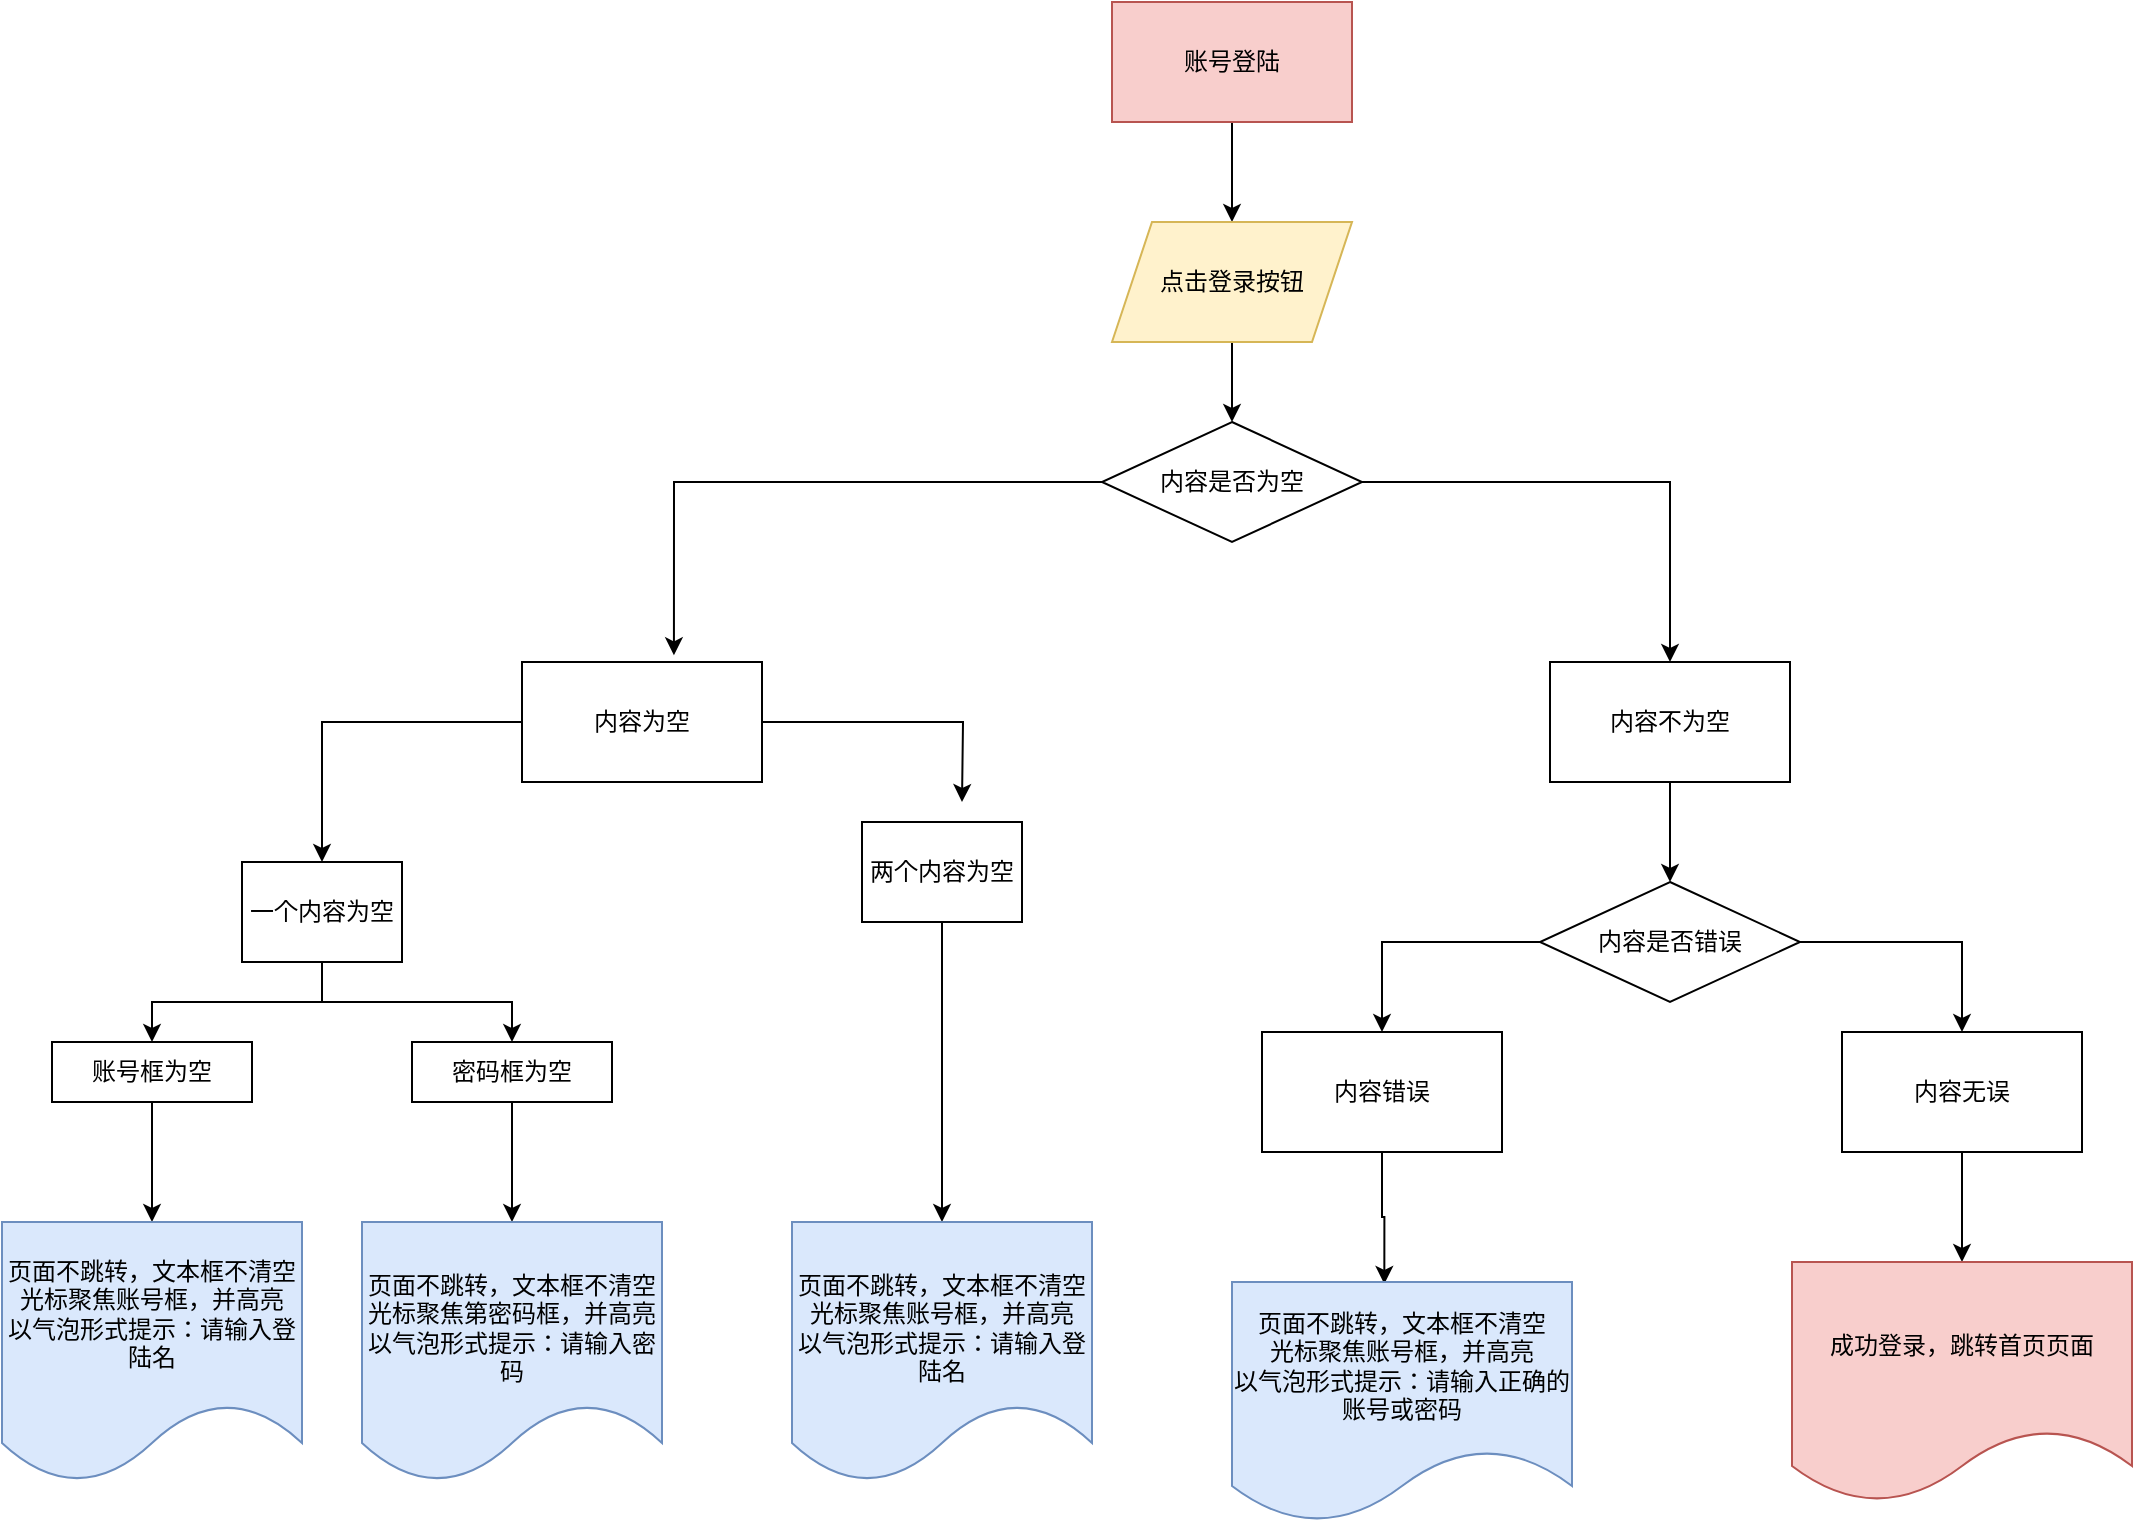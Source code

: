 <mxfile version="14.4.4" type="github">
  <diagram id="C5RBs43oDa-KdzZeNtuy" name="Page-1">
    <mxGraphModel dx="1944" dy="721" grid="1" gridSize="10" guides="1" tooltips="1" connect="1" arrows="1" fold="1" page="1" pageScale="1" pageWidth="827" pageHeight="1169" math="0" shadow="0">
      <root>
        <mxCell id="WIyWlLk6GJQsqaUBKTNV-0" />
        <mxCell id="WIyWlLk6GJQsqaUBKTNV-1" parent="WIyWlLk6GJQsqaUBKTNV-0" />
        <mxCell id="8oX7TRZI3J1zvrFNZ57--19" style="edgeStyle=orthogonalEdgeStyle;rounded=0;orthogonalLoop=1;jettySize=auto;html=1;entryX=0.5;entryY=0;entryDx=0;entryDy=0;exitX=0;exitY=0.5;exitDx=0;exitDy=0;" parent="WIyWlLk6GJQsqaUBKTNV-1" source="8oX7TRZI3J1zvrFNZ57--0" edge="1" target="8oX7TRZI3J1zvrFNZ57--12">
          <mxGeometry relative="1" as="geometry">
            <mxPoint x="-130" y="440" as="targetPoint" />
          </mxGeometry>
        </mxCell>
        <mxCell id="8oX7TRZI3J1zvrFNZ57--20" style="edgeStyle=orthogonalEdgeStyle;rounded=0;orthogonalLoop=1;jettySize=auto;html=1;" parent="WIyWlLk6GJQsqaUBKTNV-1" source="8oX7TRZI3J1zvrFNZ57--0" edge="1">
          <mxGeometry relative="1" as="geometry">
            <mxPoint x="60" y="440" as="targetPoint" />
          </mxGeometry>
        </mxCell>
        <mxCell id="8oX7TRZI3J1zvrFNZ57--0" value="内容为空" style="rounded=0;whiteSpace=wrap;html=1;" parent="WIyWlLk6GJQsqaUBKTNV-1" vertex="1">
          <mxGeometry x="-160" y="370" width="120" height="60" as="geometry" />
        </mxCell>
        <mxCell id="htvz0uurH4C2szxNAQS4-12" style="edgeStyle=orthogonalEdgeStyle;rounded=0;orthogonalLoop=1;jettySize=auto;html=1;entryX=0.448;entryY=0.008;entryDx=0;entryDy=0;entryPerimeter=0;" edge="1" parent="WIyWlLk6GJQsqaUBKTNV-1" source="8oX7TRZI3J1zvrFNZ57--1" target="8oX7TRZI3J1zvrFNZ57--38">
          <mxGeometry relative="1" as="geometry" />
        </mxCell>
        <mxCell id="8oX7TRZI3J1zvrFNZ57--1" value="内容错误" style="rounded=0;whiteSpace=wrap;html=1;" parent="WIyWlLk6GJQsqaUBKTNV-1" vertex="1">
          <mxGeometry x="210" y="555" width="120" height="60" as="geometry" />
        </mxCell>
        <mxCell id="htvz0uurH4C2szxNAQS4-9" style="edgeStyle=orthogonalEdgeStyle;rounded=0;orthogonalLoop=1;jettySize=auto;html=1;entryX=0.5;entryY=0;entryDx=0;entryDy=0;" edge="1" parent="WIyWlLk6GJQsqaUBKTNV-1" source="8oX7TRZI3J1zvrFNZ57--2" target="8oX7TRZI3J1zvrFNZ57--3">
          <mxGeometry relative="1" as="geometry" />
        </mxCell>
        <mxCell id="8oX7TRZI3J1zvrFNZ57--2" value="账号登陆" style="rounded=0;whiteSpace=wrap;html=1;fillColor=#f8cecc;strokeColor=#b85450;" parent="WIyWlLk6GJQsqaUBKTNV-1" vertex="1">
          <mxGeometry x="135" y="40" width="120" height="60" as="geometry" />
        </mxCell>
        <mxCell id="htvz0uurH4C2szxNAQS4-10" style="edgeStyle=orthogonalEdgeStyle;rounded=0;orthogonalLoop=1;jettySize=auto;html=1;entryX=0.5;entryY=0;entryDx=0;entryDy=0;" edge="1" parent="WIyWlLk6GJQsqaUBKTNV-1" source="8oX7TRZI3J1zvrFNZ57--3" target="8oX7TRZI3J1zvrFNZ57--4">
          <mxGeometry relative="1" as="geometry" />
        </mxCell>
        <mxCell id="8oX7TRZI3J1zvrFNZ57--3" value="点击登录按钮" style="shape=parallelogram;perimeter=parallelogramPerimeter;whiteSpace=wrap;html=1;fixedSize=1;fillColor=#fff2cc;strokeColor=#d6b656;" parent="WIyWlLk6GJQsqaUBKTNV-1" vertex="1">
          <mxGeometry x="135" y="150" width="120" height="60" as="geometry" />
        </mxCell>
        <mxCell id="8oX7TRZI3J1zvrFNZ57--26" style="edgeStyle=orthogonalEdgeStyle;rounded=0;orthogonalLoop=1;jettySize=auto;html=1;exitX=0;exitY=0.5;exitDx=0;exitDy=0;entryX=0.633;entryY=-0.056;entryDx=0;entryDy=0;entryPerimeter=0;" parent="WIyWlLk6GJQsqaUBKTNV-1" source="8oX7TRZI3J1zvrFNZ57--4" target="8oX7TRZI3J1zvrFNZ57--0" edge="1">
          <mxGeometry relative="1" as="geometry" />
        </mxCell>
        <mxCell id="8oX7TRZI3J1zvrFNZ57--27" style="edgeStyle=orthogonalEdgeStyle;rounded=0;orthogonalLoop=1;jettySize=auto;html=1;entryX=0.5;entryY=0;entryDx=0;entryDy=0;" parent="WIyWlLk6GJQsqaUBKTNV-1" source="8oX7TRZI3J1zvrFNZ57--4" target="8oX7TRZI3J1zvrFNZ57--7" edge="1">
          <mxGeometry relative="1" as="geometry" />
        </mxCell>
        <mxCell id="8oX7TRZI3J1zvrFNZ57--4" value="内容是否为空" style="rhombus;whiteSpace=wrap;html=1;" parent="WIyWlLk6GJQsqaUBKTNV-1" vertex="1">
          <mxGeometry x="130" y="250" width="130" height="60" as="geometry" />
        </mxCell>
        <mxCell id="8oX7TRZI3J1zvrFNZ57--29" style="edgeStyle=orthogonalEdgeStyle;rounded=0;orthogonalLoop=1;jettySize=auto;html=1;entryX=0.5;entryY=0;entryDx=0;entryDy=0;" parent="WIyWlLk6GJQsqaUBKTNV-1" source="8oX7TRZI3J1zvrFNZ57--5" target="8oX7TRZI3J1zvrFNZ57--1" edge="1">
          <mxGeometry relative="1" as="geometry" />
        </mxCell>
        <mxCell id="8oX7TRZI3J1zvrFNZ57--30" style="edgeStyle=orthogonalEdgeStyle;rounded=0;orthogonalLoop=1;jettySize=auto;html=1;entryX=0.5;entryY=0;entryDx=0;entryDy=0;" parent="WIyWlLk6GJQsqaUBKTNV-1" source="8oX7TRZI3J1zvrFNZ57--5" target="8oX7TRZI3J1zvrFNZ57--6" edge="1">
          <mxGeometry relative="1" as="geometry" />
        </mxCell>
        <mxCell id="8oX7TRZI3J1zvrFNZ57--5" value="内容是否错误" style="rhombus;whiteSpace=wrap;html=1;" parent="WIyWlLk6GJQsqaUBKTNV-1" vertex="1">
          <mxGeometry x="349" y="480" width="130" height="60" as="geometry" />
        </mxCell>
        <mxCell id="htvz0uurH4C2szxNAQS4-13" style="edgeStyle=orthogonalEdgeStyle;rounded=0;orthogonalLoop=1;jettySize=auto;html=1;entryX=0.5;entryY=0;entryDx=0;entryDy=0;" edge="1" parent="WIyWlLk6GJQsqaUBKTNV-1" source="8oX7TRZI3J1zvrFNZ57--6" target="htvz0uurH4C2szxNAQS4-8">
          <mxGeometry relative="1" as="geometry" />
        </mxCell>
        <mxCell id="8oX7TRZI3J1zvrFNZ57--6" value="内容无误" style="rounded=0;whiteSpace=wrap;html=1;" parent="WIyWlLk6GJQsqaUBKTNV-1" vertex="1">
          <mxGeometry x="500" y="555" width="120" height="60" as="geometry" />
        </mxCell>
        <mxCell id="8oX7TRZI3J1zvrFNZ57--28" style="edgeStyle=orthogonalEdgeStyle;rounded=0;orthogonalLoop=1;jettySize=auto;html=1;exitX=0.5;exitY=1;exitDx=0;exitDy=0;entryX=0.5;entryY=0;entryDx=0;entryDy=0;" parent="WIyWlLk6GJQsqaUBKTNV-1" source="8oX7TRZI3J1zvrFNZ57--7" target="8oX7TRZI3J1zvrFNZ57--5" edge="1">
          <mxGeometry relative="1" as="geometry" />
        </mxCell>
        <mxCell id="8oX7TRZI3J1zvrFNZ57--7" value="内容不为空" style="rounded=0;whiteSpace=wrap;html=1;" parent="WIyWlLk6GJQsqaUBKTNV-1" vertex="1">
          <mxGeometry x="354" y="370" width="120" height="60" as="geometry" />
        </mxCell>
        <mxCell id="8oX7TRZI3J1zvrFNZ57--21" style="edgeStyle=orthogonalEdgeStyle;rounded=0;orthogonalLoop=1;jettySize=auto;html=1;entryX=0.5;entryY=0;entryDx=0;entryDy=0;" parent="WIyWlLk6GJQsqaUBKTNV-1" source="8oX7TRZI3J1zvrFNZ57--12" target="8oX7TRZI3J1zvrFNZ57--14" edge="1">
          <mxGeometry relative="1" as="geometry" />
        </mxCell>
        <mxCell id="8oX7TRZI3J1zvrFNZ57--22" style="edgeStyle=orthogonalEdgeStyle;rounded=0;orthogonalLoop=1;jettySize=auto;html=1;entryX=0.5;entryY=0;entryDx=0;entryDy=0;exitX=0.5;exitY=1;exitDx=0;exitDy=0;" parent="WIyWlLk6GJQsqaUBKTNV-1" source="8oX7TRZI3J1zvrFNZ57--12" target="8oX7TRZI3J1zvrFNZ57--15" edge="1">
          <mxGeometry relative="1" as="geometry" />
        </mxCell>
        <mxCell id="8oX7TRZI3J1zvrFNZ57--12" value="一个内容为空" style="rounded=0;whiteSpace=wrap;html=1;" parent="WIyWlLk6GJQsqaUBKTNV-1" vertex="1">
          <mxGeometry x="-300" y="470" width="80" height="50" as="geometry" />
        </mxCell>
        <mxCell id="8oX7TRZI3J1zvrFNZ57--25" style="edgeStyle=orthogonalEdgeStyle;rounded=0;orthogonalLoop=1;jettySize=auto;html=1;" parent="WIyWlLk6GJQsqaUBKTNV-1" source="8oX7TRZI3J1zvrFNZ57--13" target="8oX7TRZI3J1zvrFNZ57--18" edge="1">
          <mxGeometry relative="1" as="geometry" />
        </mxCell>
        <mxCell id="8oX7TRZI3J1zvrFNZ57--13" value="两个内容为空" style="rounded=0;whiteSpace=wrap;html=1;" parent="WIyWlLk6GJQsqaUBKTNV-1" vertex="1">
          <mxGeometry x="10" y="450" width="80" height="50" as="geometry" />
        </mxCell>
        <mxCell id="8oX7TRZI3J1zvrFNZ57--23" style="edgeStyle=orthogonalEdgeStyle;rounded=0;orthogonalLoop=1;jettySize=auto;html=1;entryX=0.5;entryY=0;entryDx=0;entryDy=0;" parent="WIyWlLk6GJQsqaUBKTNV-1" source="8oX7TRZI3J1zvrFNZ57--14" target="8oX7TRZI3J1zvrFNZ57--16" edge="1">
          <mxGeometry relative="1" as="geometry" />
        </mxCell>
        <mxCell id="8oX7TRZI3J1zvrFNZ57--14" value="账号框为空" style="rounded=0;whiteSpace=wrap;html=1;" parent="WIyWlLk6GJQsqaUBKTNV-1" vertex="1">
          <mxGeometry x="-395" y="560" width="100" height="30" as="geometry" />
        </mxCell>
        <mxCell id="8oX7TRZI3J1zvrFNZ57--24" style="edgeStyle=orthogonalEdgeStyle;rounded=0;orthogonalLoop=1;jettySize=auto;html=1;entryX=0.5;entryY=0;entryDx=0;entryDy=0;" parent="WIyWlLk6GJQsqaUBKTNV-1" source="8oX7TRZI3J1zvrFNZ57--15" target="8oX7TRZI3J1zvrFNZ57--17" edge="1">
          <mxGeometry relative="1" as="geometry" />
        </mxCell>
        <mxCell id="8oX7TRZI3J1zvrFNZ57--15" value="密码框为空" style="rounded=0;whiteSpace=wrap;html=1;" parent="WIyWlLk6GJQsqaUBKTNV-1" vertex="1">
          <mxGeometry x="-215" y="560" width="100" height="30" as="geometry" />
        </mxCell>
        <mxCell id="8oX7TRZI3J1zvrFNZ57--16" value="页面不跳转，文本框不清空&lt;span&gt;&lt;br&gt;光标聚焦账号框，并高亮&lt;/span&gt;&lt;br&gt;&lt;span&gt;以气泡形式提示：请输入登陆名&lt;/span&gt;" style="shape=document;whiteSpace=wrap;html=1;boundedLbl=1;fillColor=#dae8fc;strokeColor=#6c8ebf;" parent="WIyWlLk6GJQsqaUBKTNV-1" vertex="1">
          <mxGeometry x="-420" y="650" width="150" height="130" as="geometry" />
        </mxCell>
        <mxCell id="8oX7TRZI3J1zvrFNZ57--17" value="&lt;span&gt;&lt;br&gt;&lt;/span&gt;页面不跳转，文本框不清空&lt;span&gt;光标聚焦第密码框，并高亮&lt;/span&gt;&lt;br&gt;&lt;span&gt;以气泡形式提示：请输入密码&lt;/span&gt;" style="shape=document;whiteSpace=wrap;html=1;boundedLbl=1;fillColor=#dae8fc;strokeColor=#6c8ebf;" parent="WIyWlLk6GJQsqaUBKTNV-1" vertex="1">
          <mxGeometry x="-240" y="650" width="150" height="130" as="geometry" />
        </mxCell>
        <mxCell id="8oX7TRZI3J1zvrFNZ57--18" value="&lt;span style=&quot;color: rgba(0 , 0 , 0 , 0) ; font-family: monospace ; font-size: 0px&quot;&gt;%3CmxGraphModel%3E%3Croot%3E%3CmxCell%20id%3D%220%22%2F%3E%3CmxCell%20id%3D%221%22%20parent%3D%220%22%2F%3E%3CmxCell%20id%3D%222%22%20value%3D%22%E9%A1%B5%E9%9D%A2%E4%B8%8D%E8%B7%B3%E8%BD%AC%EF%BC%8C%E6%96%87%E6%9C%AC%E6%A1%86%E4%B8%8D%E6%B8%85%E7%A9%BA%26lt%3Bbr%26gt%3B%E5%85%89%E6%A0%87%E8%81%9A%E7%84%A6%E8%B4%A6%E5%8F%B7%E6%A1%86%EF%BC%8C%E5%B9%B6%E9%AB%98%E4%BA%AE%26lt%3Bbr%26gt%3B%E4%BB%A5%E6%B0%94%E6%B3%A1%E5%BD%A2%E5%BC%8F%E6%8F%90%E7%A4%BA%EF%BC%9A%E8%AF%B7%E8%BE%93%E5%85%A5%E6%AD%A3%E7%A1%AE%E7%9A%84%E8%B4%A6%E5%8F%B7%E6%88%96%E5%AF%86%E7%A0%81%22%20style%3D%22shape%3Ddocument%3BwhiteSpace%3Dwrap%3Bhtml%3D1%3BboundedLbl%3D1%3BfillColor%3D%23dae8fc%3BstrokeColor%3D%236c8ebf%3B%22%20vertex%3D%221%22%20parent%3D%221%22%3E%3CmxGeometry%20x%3D%22195%22%20y%3D%22680%22%20width%3D%22170%22%20height%3D%22120%22%20as%3D%22geometry%22%2F%3E%3C%2FmxCell%3E%3C%2Froot%3E%3C%2FmxGraphModel%3E&lt;/span&gt;&lt;span&gt;&lt;br&gt;&lt;/span&gt;页面不跳转，文本框不清空&lt;span style=&quot;color: rgba(0 , 0 , 0 , 0) ; font-family: monospace ; font-size: 0px&quot;&gt;%3CmxGraphModel%3E%3Croot%3E%3CmxCell%20id%3D%220%22%2F%3E%3CmxCell%20id%3D%221%22%20parent%3D%220%22%2F%3E%3CmxCell%20id%3D%222%22%20value%3D%22%E9%A1%B5%E9%9D%A2%E4%B8%8D%E8%B7%B3%E8%BD%AC%EF%BC%8C%E6%96%87%E6%9C%AC%E6%A1%86%E4%B8%8D%E6%B8%85%E7%A9%BA%26lt%3Bbr%26gt%3B%E5%85%89%E6%A0%87%E8%81%9A%E7%84%A6%E8%B4%A6%E5%8F%B7%E6%A1%86%EF%BC%8C%E5%B9%B6%E9%AB%98%E4%BA%AE%26lt%3Bbr%26gt%3B%E4%BB%A5%E6%B0%94%E6%B3%A1%E5%BD%A2%E5%BC%8F%E6%8F%90%E7%A4%BA%EF%BC%9A%E8%AF%B7%E8%BE%93%E5%85%A5%E6%AD%A3%E7%A1%AE%E7%9A%84%E8%B4%A6%E5%8F%B7%E6%88%96%E5%AF%86%E7%A0%81%22%20style%3D%22shape%3Ddocument%3BwhiteSpace%3Dwrap%3Bhtml%3D1%3BboundedLbl%3D1%3BfillColor%3D%23dae8fc%3BstrokeColor%3D%236c8ebf%3B%22%20vertex%3D%221%22%20parent%3D%221%22%3E%3CmxGeometry%20x%3D%22195%22%20y%3D%22680%22%20width%3D%22170%22%20height%3D%22120%22%20as%3D%22geometry%22%2F%3E%3C%2FmxCell%3E%3C%2Froot%3E%3C%2FmxGraphModel%3E&lt;br&gt;&lt;/span&gt;&lt;span&gt;光标聚焦账号框，并高亮&lt;/span&gt;&lt;br&gt;&lt;span&gt;以气泡形式提示：请输入登陆名&lt;/span&gt;" style="shape=document;whiteSpace=wrap;html=1;boundedLbl=1;fillColor=#dae8fc;strokeColor=#6c8ebf;" parent="WIyWlLk6GJQsqaUBKTNV-1" vertex="1">
          <mxGeometry x="-25" y="650" width="150" height="130" as="geometry" />
        </mxCell>
        <mxCell id="8oX7TRZI3J1zvrFNZ57--38" value="页面不跳转，文本框不清空&lt;br&gt;光标聚焦账号框，并高亮&lt;br&gt;以气泡形式提示：请输入正确的账号或密码" style="shape=document;whiteSpace=wrap;html=1;boundedLbl=1;fillColor=#dae8fc;strokeColor=#6c8ebf;" parent="WIyWlLk6GJQsqaUBKTNV-1" vertex="1">
          <mxGeometry x="195" y="680" width="170" height="120" as="geometry" />
        </mxCell>
        <mxCell id="htvz0uurH4C2szxNAQS4-8" value="成功登录，跳转首页页面" style="shape=document;whiteSpace=wrap;html=1;boundedLbl=1;fillColor=#f8cecc;strokeColor=#b85450;" vertex="1" parent="WIyWlLk6GJQsqaUBKTNV-1">
          <mxGeometry x="475" y="670" width="170" height="120" as="geometry" />
        </mxCell>
      </root>
    </mxGraphModel>
  </diagram>
</mxfile>
